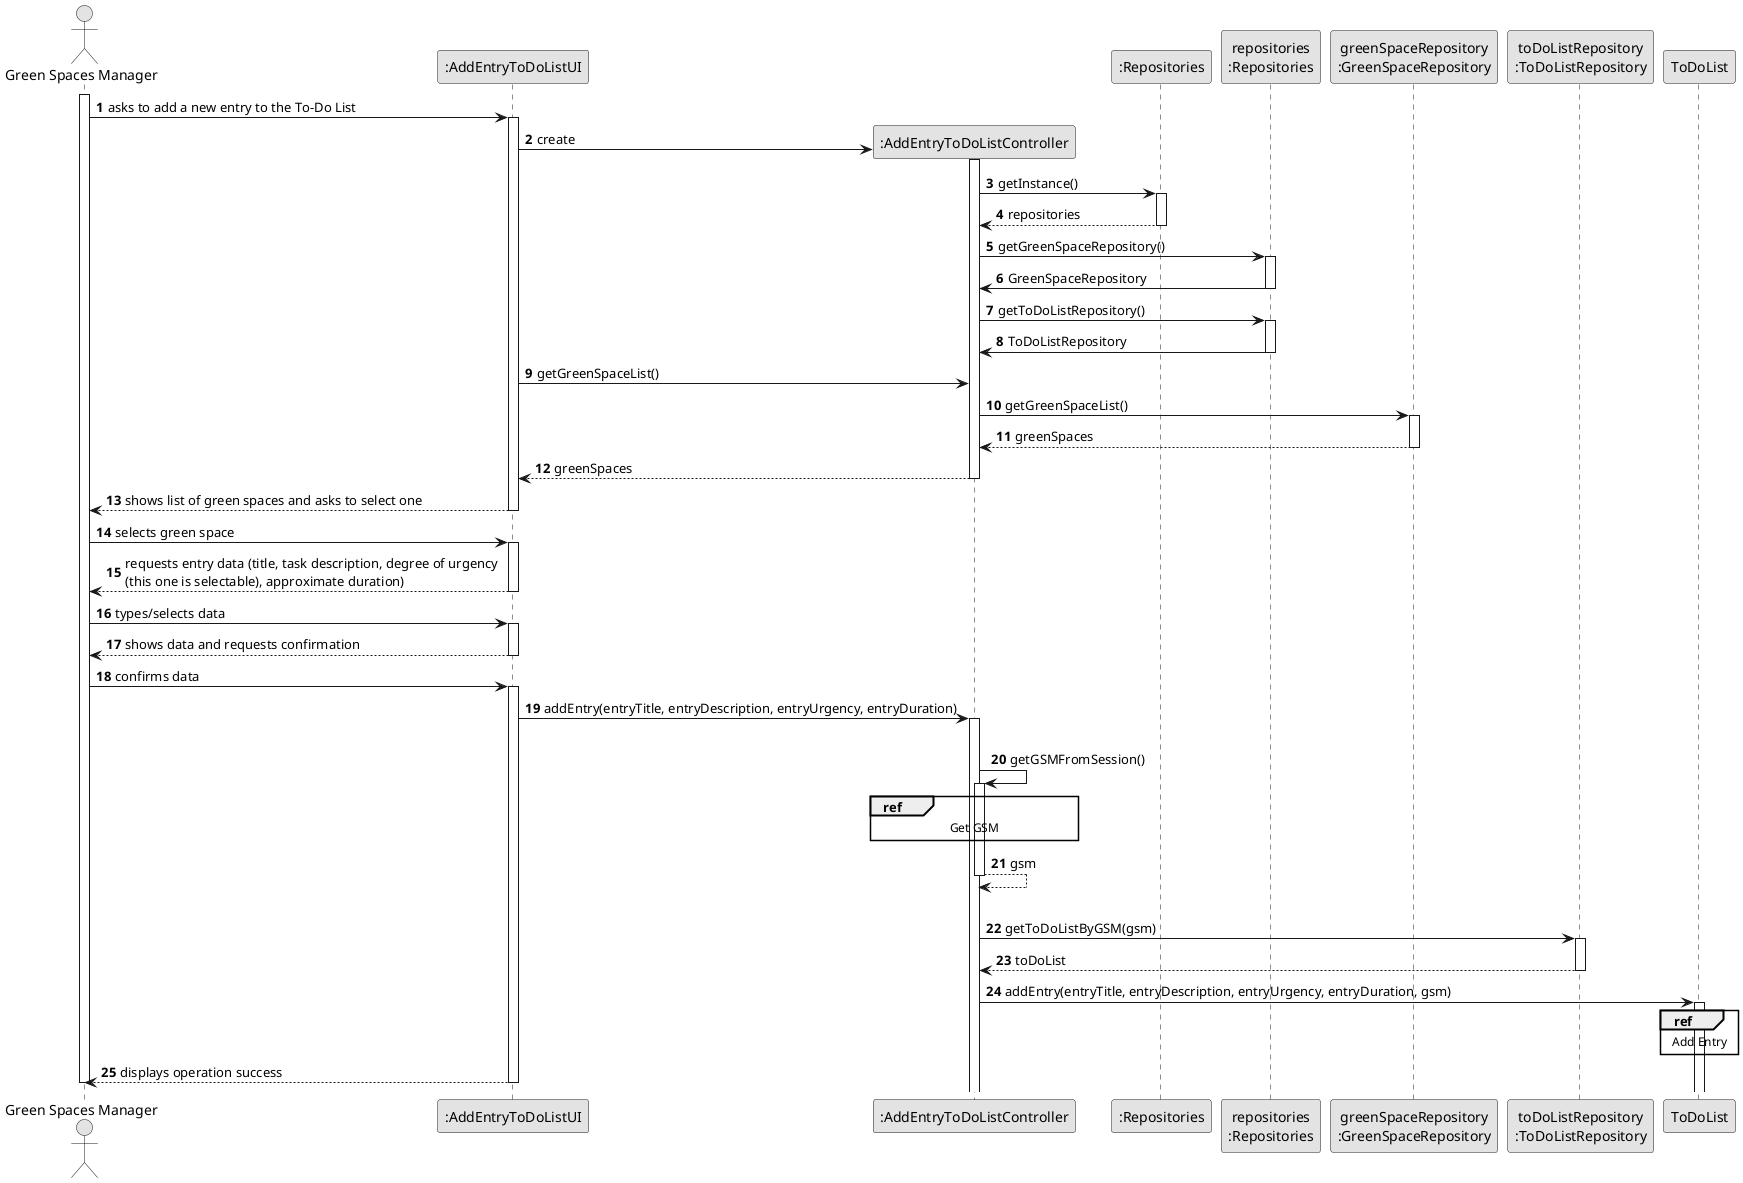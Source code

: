 @startuml
skinparam monochrome true
skinparam packageStyle rectangle
skinparam shadowing false

autonumber

'hide footbox
actor "Green Spaces Manager" as ADM
participant ":AddEntryToDoListUI" as UI
participant ":AddEntryToDoListController" as CTRL
participant ":Repositories" as RepositorySingleton
participant "repositories\n:Repositories" as PLAT
participant "greenSpaceRepository\n:GreenSpaceRepository" as GSR
participant "toDoListRepository\n:ToDoListRepository" as TDR
participant "ToDoList" as TDL

activate ADM

        ADM -> UI : asks to add a new entry to the To-Do List

        activate UI

'            UI --> ADM : requests data (name)
            'create CTRL
            UI -> CTRL** : create

            activate CTRL

                        CTRL -> RepositorySingleton : getInstance()
                                        activate RepositorySingleton

                                            RepositorySingleton --> CTRL: repositories
                                        deactivate RepositorySingleton

                             CTRL -> PLAT : getGreenSpaceRepository()
                                     activate PLAT

                                 PLAT -> CTRL : GreenSpaceRepository
                                 deactivate PLAT

                             CTRL -> PLAT : getToDoListRepository()
                                     activate PLAT

                                 PLAT -> CTRL : ToDoListRepository
                                 deactivate PLAT



                             UI -> CTRL : getGreenSpaceList()
                            CTRL -> GSR : getGreenSpaceList()
                            activate GSR

                            GSR --> CTRL : greenSpaces
                            deactivate GSR

                            CTRL --> UI : greenSpaces
                            deactivate CTRL




    UI --> ADM : shows list of green spaces and asks to select one
    deactivate UI

    ADM -> UI : selects green space
    activate UI

    UI --> ADM : requests entry data (title, task description, degree of urgency \n(this one is selectable), approximate duration)
    deactivate UI

        ADM -> UI : types/selects data
        activate UI

            UI --> ADM : shows data and requests confirmation
            deactivate UI

            ADM -> UI : confirms data
            activate UI


        UI -> CTRL : addEntry(entryTitle, entryDescription, entryUrgency, entryDuration)
        activate CTRL

            |||
            CTRL -> CTRL : getGSMFromSession()
            activate CTRL

            ref over CTRL
            Get GSM
            end

                CTRL --> CTRL : gsm
            deactivate CTRL

            |||

            CTRL -> TDR: getToDoListByGSM(gsm)
            activate TDR

            TDR --> CTRL: toDoList
            deactivate TDR

            CTRL -> TDL: addEntry(entryTitle, entryDescription, entryUrgency, entryDuration, gsm)
            activate TDL

            ref over TDL
            Add Entry
            end

            UI --> ADM: displays operation success
    deactivate UI

deactivate ADM

@enduml